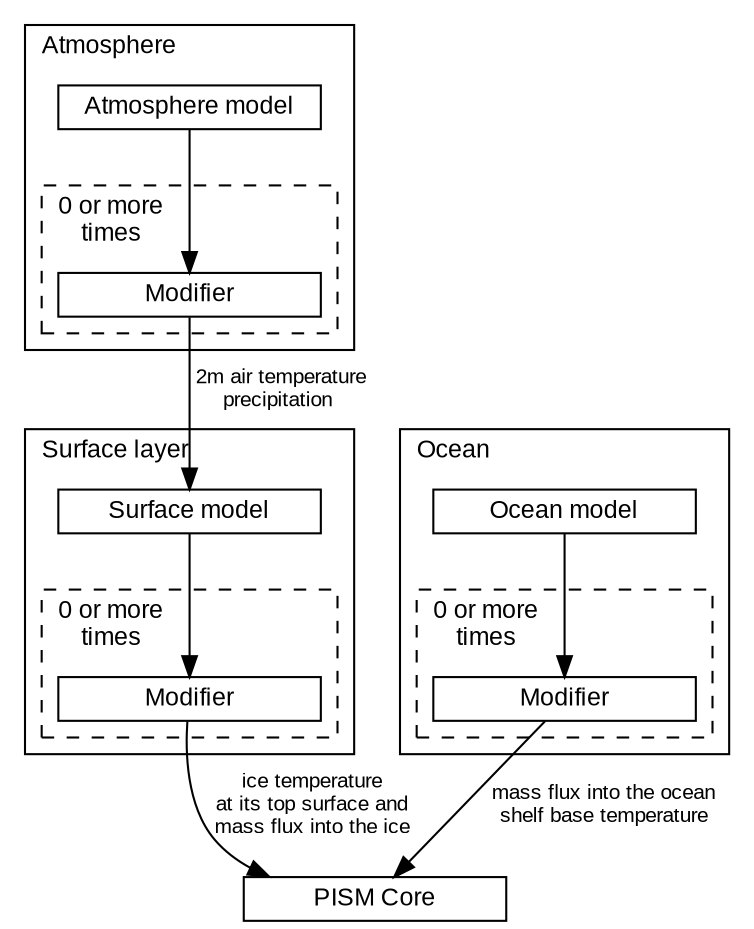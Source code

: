 digraph dataflow {
    graph [fontname=Arial fontsize=12 nodesep=0.75];
    node  [fontname=Arial fontsize=12 shape=box width=1.75 height=0.25];
    edge  [fontname=Arial fontsize=12];

    subgraph cluster_atmosphere {
	labeljust=l;
	label="Atmosphere";

	atm [label="Atmosphere model"];
	subgraph cluster_mod_a {
	    labeljust=l;
	    label="0 or more\ntimes";
	    style=dashed;
	    mod_a_node [label="Modifier"];
	}
	atm -> mod_a_node;
    }

    subgraph cluster_surface {
	labeljust=l;
	label="Surface layer";
	surf [label="Surface model"];
	subgraph cluster_mod_s {
	    labeljust=l;
	    label="0 or more\ntimes";
	    style=dashed;
	    mod_s_node [label="Modifier"];
	}
	surf->mod_s_node;
    }

    subgraph cluster_ocean {
	labeljust=l;
	label="Ocean";
	ocean [label="Ocean model"];
	subgraph cluster_mod_o {
	    labeljust=l;
	    label="0 or more\ntimes";
	    style=dashed;
	    mod_o_node [label="Modifier"];
	}
	ocean->mod_o_node;
    }

ice [label="PISM Core" rank=min];

mod_a_node -> surf [label=" 2m air temperature\nprecipitation" fontsize=10];
mod_s_node -> ice [label="ice temperature\nat its top surface and\nmass flux into the ice" fontsize=10];
mod_o_node -> ice [label="mass flux into the ocean\nshelf base temperature" fontsize=10];

}